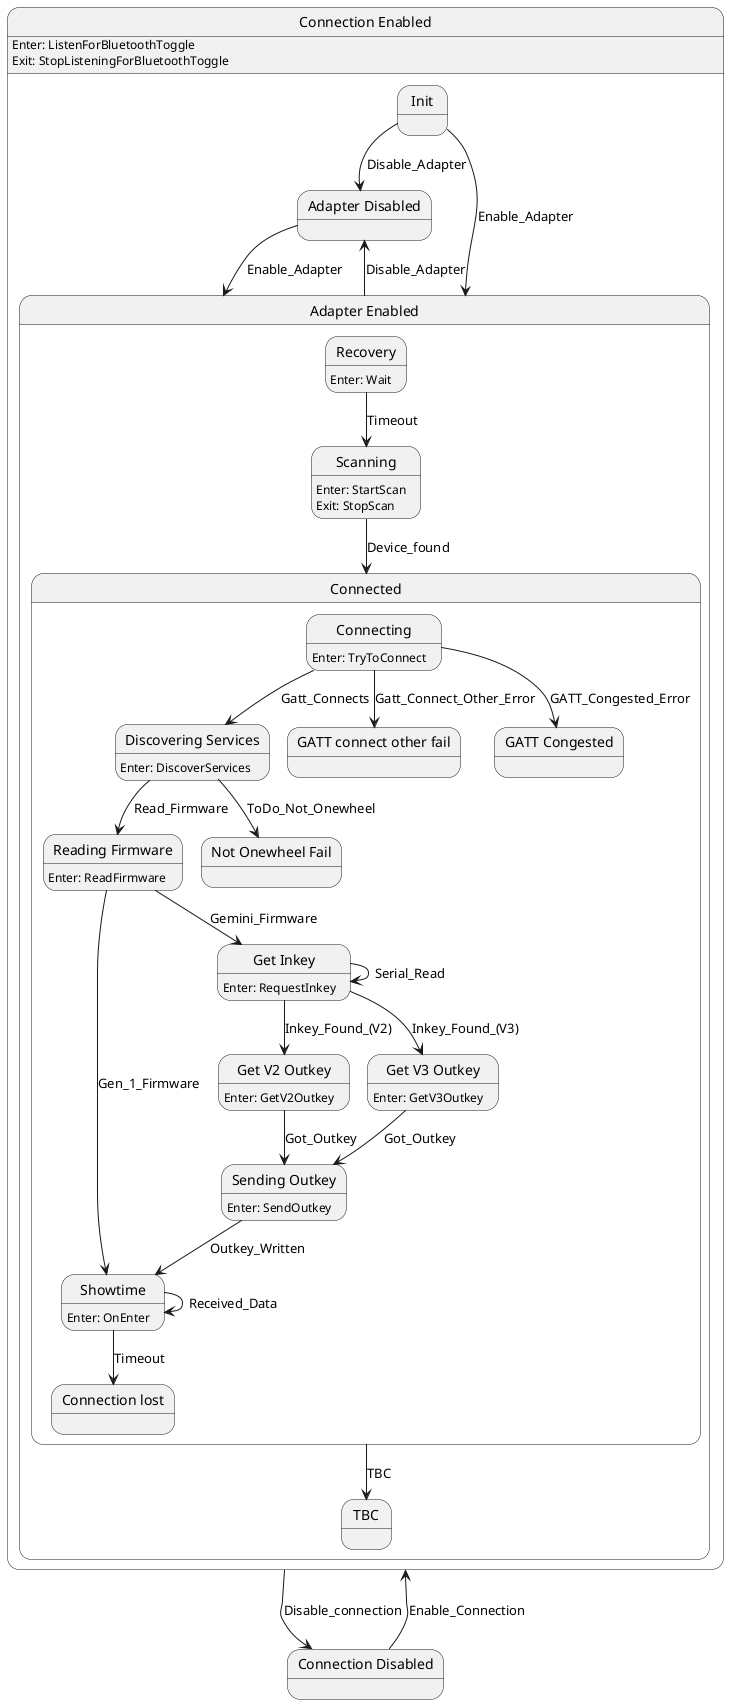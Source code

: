 @startuml
state "Connection Enabled" as Connection_Enabled  {
    state "Adapter Disabled" as Adapter_Disabled  {
    }
    state "Adapter Enabled" as Adapter_Enabled  {
        state "Connected" as Connected  {
            state "Discovering Services" as Discovering_Services  {
Discovering_Services : Enter: DiscoverServices
            }
            state "Reading Firmware" as Reading_Firmware  {
Reading_Firmware : Enter: ReadFirmware
            }
            state "Showtime" as Showtime  {
Showtime : Enter: OnEnter
            }
            state "Get Inkey" as Get_Inkey  {
Get_Inkey : Enter: RequestInkey
            }
            state "Get V2 Outkey" as Get_V2_Outkey  {
Get_V2_Outkey : Enter: GetV2Outkey
            }
            state "Get V3 Outkey" as Get_V3_Outkey  {
Get_V3_Outkey : Enter: GetV3Outkey
            }
            state "Sending Outkey" as Sending_Outkey  {
Sending_Outkey : Enter: SendOutkey
            }
            state "GATT connect other fail" as GATT_connect_other_fail  {
            }
            state "GATT Congested" as GATT_Congested  {
            }
            state "Not Onewheel Fail" as Not_Onewheel_Fail  {
            }
            state "Connection lost" as Connection_lost  {
            }
            state "Connecting" as Connecting  {
Connecting : Enter: TryToConnect
            }
        }
        state "Recovery" as Recovery  {
Recovery : Enter: Wait
        }
        state "TBC" as TBC  {
        }
        state "Scanning" as Scanning  {
Scanning : Enter: StartScan\nExit: StopScan
        }
    }
    state "Init" as Init  {
    }
Connection_Enabled : Enter: ListenForBluetoothToggle\nExit: StopListeningForBluetoothToggle
}
state "Connection Disabled" as Connection_Disabled  {
}
Adapter_Disabled --> Adapter_Enabled : Enable_Adapter
Discovering_Services --> Not_Onewheel_Fail : ToDo_Not_Onewheel
Discovering_Services --> Reading_Firmware : Read_Firmware
Reading_Firmware --> Showtime : Gen_1_Firmware
Reading_Firmware --> Get_Inkey : Gemini_Firmware
Showtime --> Showtime : Received_Data
Showtime --> Connection_lost : Timeout
Get_Inkey --> Get_Inkey : Serial_Read
Get_Inkey --> Get_V2_Outkey : Inkey_Found_(V2)
Get_Inkey --> Get_V3_Outkey : Inkey_Found_(V3)
Get_V2_Outkey --> Sending_Outkey : Got_Outkey
Get_V3_Outkey --> Sending_Outkey : Got_Outkey
Sending_Outkey --> Showtime : Outkey_Written
Connecting --> Discovering_Services : Gatt_Connects
Connecting --> GATT_connect_other_fail : Gatt_Connect_Other_Error
Connecting --> GATT_Congested : GATT_Congested_Error
Connected --> TBC : TBC
Recovery --> Scanning : Timeout
Scanning --> Connected : Device_found
Adapter_Enabled --> Adapter_Disabled : Disable_Adapter
Init --> Adapter_Enabled : Enable_Adapter
Init --> Adapter_Disabled : Disable_Adapter
Connection_Enabled --> Connection_Disabled : Disable_connection
Connection_Disabled --> Connection_Enabled : Enable_Connection
 
@enduml